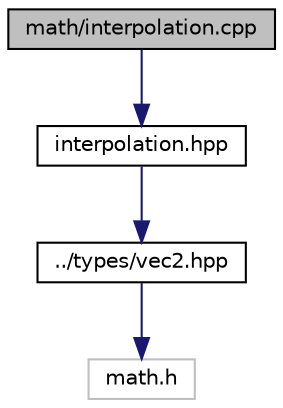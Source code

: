 digraph "math/interpolation.cpp"
{
  edge [fontname="Helvetica",fontsize="10",labelfontname="Helvetica",labelfontsize="10"];
  node [fontname="Helvetica",fontsize="10",shape=record];
  Node0 [label="math/interpolation.cpp",height=0.2,width=0.4,color="black", fillcolor="grey75", style="filled", fontcolor="black"];
  Node0 -> Node1 [color="midnightblue",fontsize="10",style="solid",fontname="Helvetica"];
  Node1 [label="interpolation.hpp",height=0.2,width=0.4,color="black", fillcolor="white", style="filled",URL="$interpolation_8hpp_source.html"];
  Node1 -> Node2 [color="midnightblue",fontsize="10",style="solid",fontname="Helvetica"];
  Node2 [label="../types/vec2.hpp",height=0.2,width=0.4,color="black", fillcolor="white", style="filled",URL="$vec2_8hpp_source.html"];
  Node2 -> Node3 [color="midnightblue",fontsize="10",style="solid",fontname="Helvetica"];
  Node3 [label="math.h",height=0.2,width=0.4,color="grey75", fillcolor="white", style="filled"];
}
